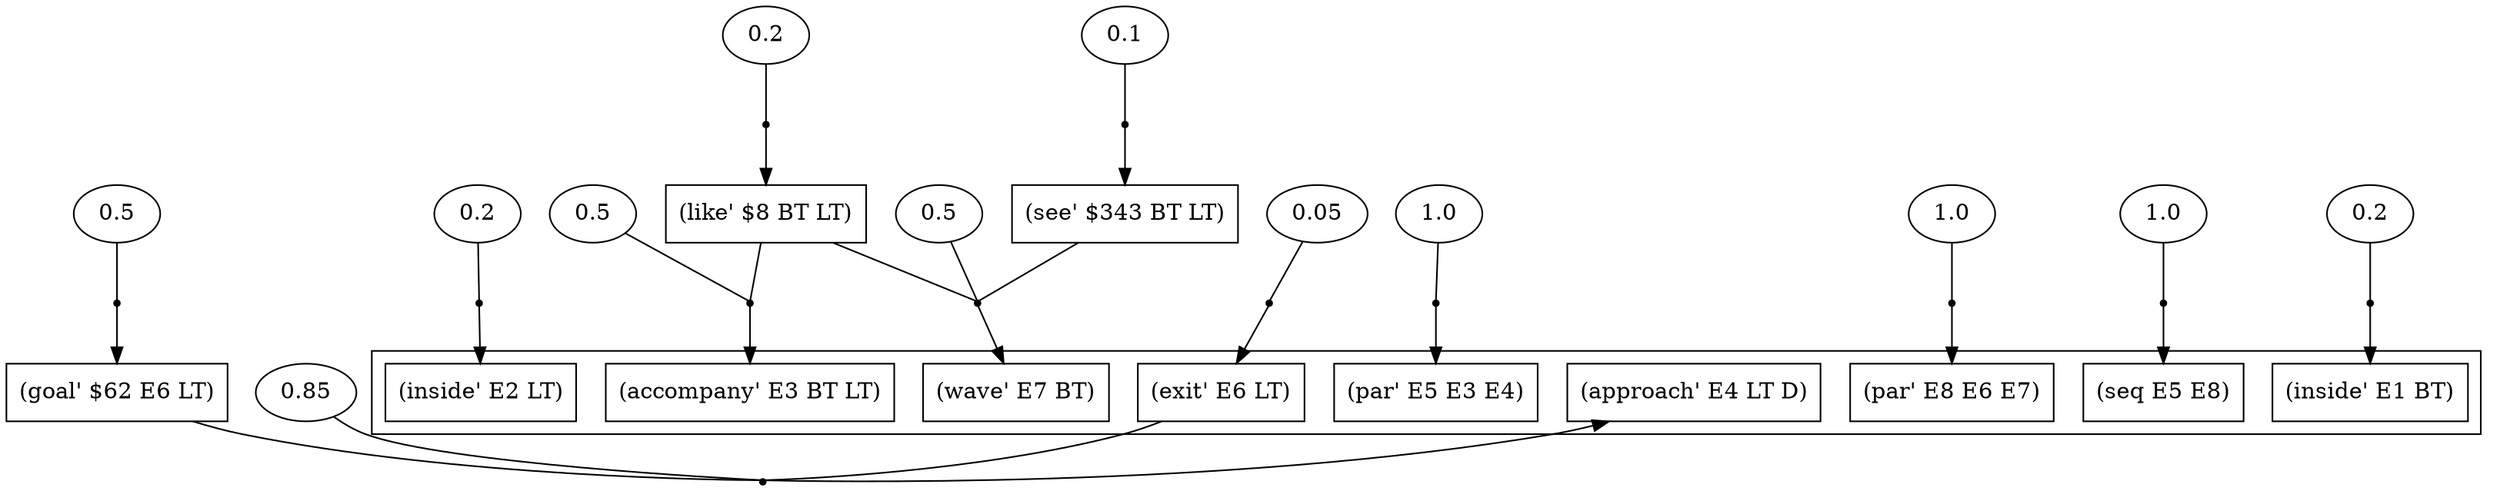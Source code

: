 digraph proof {
 graph [rankdir="TB"]
  e0 [label="0.2"];
  e1 [label="0.2"];
  e2 [label="0.5"];
  e3 [label="0.2"];
  e4 [label="0.85"];
  e5 [label="0.5"];
  e6 [label="0.05"];
  e7 [label="1.0"];
  e8 [label="0.5"];
  e9 [label="0.1"];
  e10 [label="1.0"];
  e11 [label="1.0"];
  i0 [shape=box label="(like' $8 BT LT)"];
  i1 [shape=box label="(goal' $62 E6 LT)"];
  i2 [shape=box label="(see' $343 BT LT)"];
  r0 [shape=point];
  r0 -> o0
  e0 -> r0 [arrowhead=none]
  r1 [shape=point];
  r1 -> o1
  e1 -> r1 [arrowhead=none]
  r2 [shape=point];
  r2 -> o2
  i0 -> r2 [arrowhead=none]
  e2 -> r2 [arrowhead=none]
  r3 [shape=point];
  r3 -> i0
  e3 -> r3 [arrowhead=none]
  r4 [shape=point];
  r4 -> o3
  i1 -> r4 [arrowhead=none]
  o5 -> r4 [arrowhead=none]
  e4 -> r4 [arrowhead=none]
  r5 [shape=point];
  r5 -> i1
  e5 -> r5 [arrowhead=none]
  r6 [shape=point];
  r6 -> o5
  e6 -> r6 [arrowhead=none]
  r7 [shape=point];
  r7 -> o4
  e7 -> r7 [arrowhead=none]
  r8 [shape=point];
  r8 -> o6
  i2 -> r8 [arrowhead=none]
  i0 -> r8 [arrowhead=none]
  e8 -> r8 [arrowhead=none]
  r9 [shape=point];
  r9 -> i2
  e9 -> r9 [arrowhead=none]
  r10 [shape=point];
  r10 -> o7
  e10 -> r10 [arrowhead=none]
  r11 [shape=point];
  r11 -> o8
  e11 -> r11 [arrowhead=none]
 subgraph cluster {  o0 [shape=box label="(inside' E1 BT)"];
  o1 [shape=box label="(inside' E2 LT)"];
  o2 [shape=box label="(accompany' E3 BT LT)"];
  o3 [shape=box label="(approach' E4 LT D)"];
  o4 [shape=box label="(par' E5 E3 E4)"];
  o5 [shape=box label="(exit' E6 LT)"];
  o6 [shape=box label="(wave' E7 BT)"];
  o7 [shape=box label="(par' E8 E6 E7)"];
  o8 [shape=box label="(seq E5 E8)"];
 }
}

